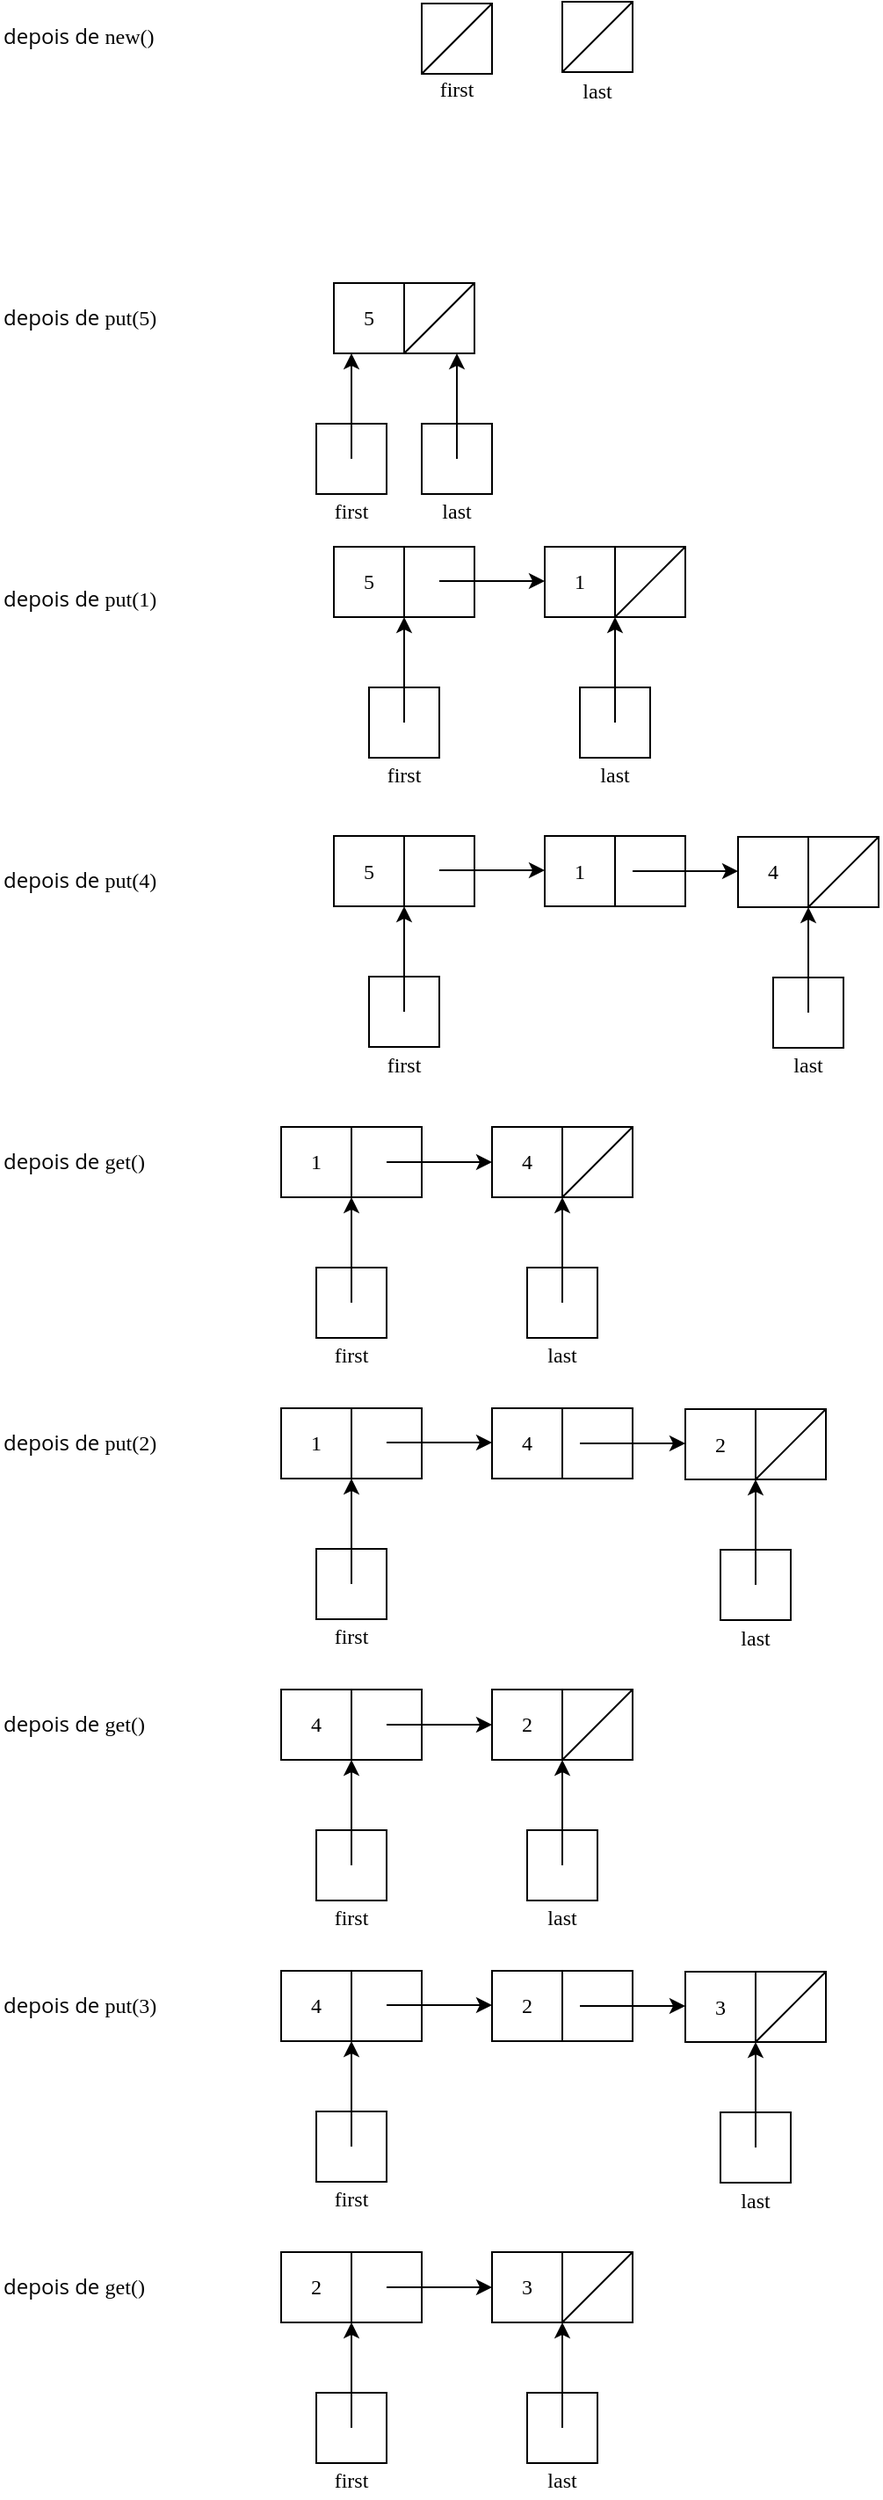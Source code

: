 <mxfile scale="1" border="0" version="15.6.8" type="device"><diagram id="OEH6ToBG8i4cKks4ZJvt" name="Page-1"><mxGraphModel dx="733" dy="744" grid="1" gridSize="10" guides="1" tooltips="1" connect="1" arrows="1" fold="1" page="1" pageScale="1" pageWidth="827" pageHeight="1169" math="0" shadow="0" extFonts="Oxygen Mono^https://fonts.googleapis.com/css?family=Oxygen+Mono"><root><mxCell id="0"/><mxCell id="1" parent="0"/><mxCell id="CqSMwxlkrKy5PvuDRAtG-7" value="" style="rounded=0;whiteSpace=wrap;html=1;" parent="1" vertex="1"><mxGeometry x="360" y="40" width="40" height="40" as="geometry"/></mxCell><mxCell id="CqSMwxlkrKy5PvuDRAtG-9" value="" style="endArrow=none;html=1;entryX=1;entryY=0;entryDx=0;entryDy=0;exitX=0;exitY=1;exitDx=0;exitDy=0;" parent="1" source="CqSMwxlkrKy5PvuDRAtG-7" target="CqSMwxlkrKy5PvuDRAtG-7" edge="1"><mxGeometry width="50" height="50" relative="1" as="geometry"><mxPoint x="80" y="130" as="sourcePoint"/><mxPoint x="130" y="80" as="targetPoint"/></mxGeometry></mxCell><mxCell id="2" value="&lt;font face=&quot;open sans&quot;&gt;depois de &lt;/font&gt;&lt;font face=&quot;Oxygen Mono&quot;&gt;new()&lt;/font&gt;" style="text;html=1;strokeColor=none;fillColor=none;align=left;verticalAlign=middle;whiteSpace=wrap;rounded=0;" parent="1" vertex="1"><mxGeometry x="40" y="40" width="160" height="40" as="geometry"/></mxCell><mxCell id="5" value="" style="rounded=0;whiteSpace=wrap;html=1;" parent="1" vertex="1"><mxGeometry x="270" y="200" width="40" height="40" as="geometry"/></mxCell><mxCell id="6" value="5" style="rounded=0;whiteSpace=wrap;html=1;fontFamily=Oxygen Mono;FType=g;" parent="1" vertex="1"><mxGeometry x="230" y="200" width="40" height="40" as="geometry"/></mxCell><mxCell id="7" value="" style="endArrow=none;html=1;entryX=1;entryY=0;entryDx=0;entryDy=0;exitX=0;exitY=1;exitDx=0;exitDy=0;" parent="1" source="5" target="5" edge="1"><mxGeometry width="50" height="50" relative="1" as="geometry"><mxPoint x="-10" y="290" as="sourcePoint"/><mxPoint x="40" y="240" as="targetPoint"/></mxGeometry></mxCell><mxCell id="8" value="" style="rounded=0;whiteSpace=wrap;html=1;" parent="1" vertex="1"><mxGeometry x="220" y="280" width="40" height="40" as="geometry"/></mxCell><mxCell id="9" value="" style="endArrow=classic;html=1;entryX=1;entryY=1;entryDx=0;entryDy=0;" parent="1" edge="1"><mxGeometry width="50" height="50" relative="1" as="geometry"><mxPoint x="240" y="300" as="sourcePoint"/><mxPoint x="240" y="240" as="targetPoint"/></mxGeometry></mxCell><mxCell id="11" value="&lt;font face=&quot;Oxygen Mono&quot;&gt;first&lt;/font&gt;" style="text;html=1;strokeColor=none;fillColor=none;align=center;verticalAlign=middle;whiteSpace=wrap;rounded=0;" parent="1" vertex="1"><mxGeometry x="220" y="320" width="40" height="20" as="geometry"/></mxCell><mxCell id="30" value="" style="rounded=0;whiteSpace=wrap;html=1;" parent="1" vertex="1"><mxGeometry x="240" y="680" width="40" height="40" as="geometry"/></mxCell><mxCell id="31" value="1" style="rounded=0;whiteSpace=wrap;html=1;fontFamily=Oxygen Mono;FType=g;" parent="1" vertex="1"><mxGeometry x="200" y="680" width="40" height="40" as="geometry"/></mxCell><mxCell id="32" value="" style="rounded=0;whiteSpace=wrap;html=1;" parent="1" vertex="1"><mxGeometry x="360" y="680" width="40" height="40" as="geometry"/></mxCell><mxCell id="33" value="4" style="rounded=0;whiteSpace=wrap;html=1;fontFamily=Oxygen Mono;FType=g;" parent="1" vertex="1"><mxGeometry x="320" y="680" width="40" height="40" as="geometry"/></mxCell><mxCell id="34" value="" style="endArrow=none;html=1;entryX=1;entryY=0;entryDx=0;entryDy=0;exitX=0;exitY=1;exitDx=0;exitDy=0;" parent="1" source="32" target="32" edge="1"><mxGeometry width="50" height="50" relative="1" as="geometry"><mxPoint x="80" y="770" as="sourcePoint"/><mxPoint x="130" y="720" as="targetPoint"/></mxGeometry></mxCell><mxCell id="35" value="" style="rounded=0;whiteSpace=wrap;html=1;" parent="1" vertex="1"><mxGeometry x="220" y="760" width="40" height="40" as="geometry"/></mxCell><mxCell id="36" value="" style="endArrow=classic;html=1;entryX=1;entryY=1;entryDx=0;entryDy=0;" parent="1" edge="1"><mxGeometry width="50" height="50" relative="1" as="geometry"><mxPoint x="240" y="780" as="sourcePoint"/><mxPoint x="240" y="720" as="targetPoint"/></mxGeometry></mxCell><mxCell id="37" value="" style="endArrow=classic;html=1;entryX=0;entryY=0.5;entryDx=0;entryDy=0;" parent="1" target="33" edge="1"><mxGeometry width="50" height="50" relative="1" as="geometry"><mxPoint x="260" y="700" as="sourcePoint"/><mxPoint x="210" y="710" as="targetPoint"/></mxGeometry></mxCell><mxCell id="38" value="&lt;font face=&quot;Oxygen Mono&quot;&gt;first&lt;/font&gt;" style="text;html=1;strokeColor=none;fillColor=none;align=center;verticalAlign=middle;whiteSpace=wrap;rounded=0;" parent="1" vertex="1"><mxGeometry x="220" y="800" width="40" height="20" as="geometry"/></mxCell><mxCell id="48" value="" style="rounded=0;whiteSpace=wrap;html=1;" parent="1" vertex="1"><mxGeometry x="240" y="1000" width="40" height="40" as="geometry"/></mxCell><mxCell id="49" value="4" style="rounded=0;whiteSpace=wrap;html=1;fontFamily=Oxygen Mono;FType=g;" parent="1" vertex="1"><mxGeometry x="200" y="1000" width="40" height="40" as="geometry"/></mxCell><mxCell id="50" value="" style="rounded=0;whiteSpace=wrap;html=1;" parent="1" vertex="1"><mxGeometry x="360" y="1000" width="40" height="40" as="geometry"/></mxCell><mxCell id="51" value="2" style="rounded=0;whiteSpace=wrap;html=1;fontFamily=Oxygen Mono;FType=g;" parent="1" vertex="1"><mxGeometry x="320" y="1000" width="40" height="40" as="geometry"/></mxCell><mxCell id="52" value="" style="endArrow=none;html=1;entryX=1;entryY=0;entryDx=0;entryDy=0;exitX=0;exitY=1;exitDx=0;exitDy=0;" parent="1" source="50" target="50" edge="1"><mxGeometry width="50" height="50" relative="1" as="geometry"><mxPoint x="80" y="1090" as="sourcePoint"/><mxPoint x="130" y="1040" as="targetPoint"/></mxGeometry></mxCell><mxCell id="53" value="" style="rounded=0;whiteSpace=wrap;html=1;" parent="1" vertex="1"><mxGeometry x="220" y="1080" width="40" height="40" as="geometry"/></mxCell><mxCell id="54" value="" style="endArrow=classic;html=1;entryX=1;entryY=1;entryDx=0;entryDy=0;" parent="1" edge="1"><mxGeometry width="50" height="50" relative="1" as="geometry"><mxPoint x="240" y="1100" as="sourcePoint"/><mxPoint x="240" y="1040" as="targetPoint"/></mxGeometry></mxCell><mxCell id="55" value="" style="endArrow=classic;html=1;entryX=0;entryY=0.5;entryDx=0;entryDy=0;" parent="1" target="51" edge="1"><mxGeometry width="50" height="50" relative="1" as="geometry"><mxPoint x="260" y="1020" as="sourcePoint"/><mxPoint x="210" y="1030" as="targetPoint"/></mxGeometry></mxCell><mxCell id="56" value="&lt;font face=&quot;Oxygen Mono&quot;&gt;first&lt;/font&gt;" style="text;html=1;strokeColor=none;fillColor=none;align=center;verticalAlign=middle;whiteSpace=wrap;rounded=0;" parent="1" vertex="1"><mxGeometry x="220" y="1120" width="40" height="20" as="geometry"/></mxCell><mxCell id="66" value="" style="rounded=0;whiteSpace=wrap;html=1;" parent="1" vertex="1"><mxGeometry x="240" y="1320" width="40" height="40" as="geometry"/></mxCell><mxCell id="67" value="2" style="rounded=0;whiteSpace=wrap;html=1;fontFamily=Oxygen Mono;FType=g;" parent="1" vertex="1"><mxGeometry x="200" y="1320" width="40" height="40" as="geometry"/></mxCell><mxCell id="68" value="" style="rounded=0;whiteSpace=wrap;html=1;" parent="1" vertex="1"><mxGeometry x="360" y="1320" width="40" height="40" as="geometry"/></mxCell><mxCell id="69" value="3" style="rounded=0;whiteSpace=wrap;html=1;fontFamily=Oxygen Mono;FType=g;" parent="1" vertex="1"><mxGeometry x="320" y="1320" width="40" height="40" as="geometry"/></mxCell><mxCell id="70" value="" style="endArrow=none;html=1;entryX=1;entryY=0;entryDx=0;entryDy=0;exitX=0;exitY=1;exitDx=0;exitDy=0;" parent="1" source="68" target="68" edge="1"><mxGeometry width="50" height="50" relative="1" as="geometry"><mxPoint x="80" y="1410" as="sourcePoint"/><mxPoint x="130" y="1360" as="targetPoint"/></mxGeometry></mxCell><mxCell id="71" value="" style="rounded=0;whiteSpace=wrap;html=1;" parent="1" vertex="1"><mxGeometry x="220" y="1400" width="40" height="40" as="geometry"/></mxCell><mxCell id="72" value="" style="endArrow=classic;html=1;entryX=1;entryY=1;entryDx=0;entryDy=0;" parent="1" edge="1"><mxGeometry width="50" height="50" relative="1" as="geometry"><mxPoint x="240" y="1420" as="sourcePoint"/><mxPoint x="240" y="1360" as="targetPoint"/></mxGeometry></mxCell><mxCell id="73" value="" style="endArrow=classic;html=1;entryX=0;entryY=0.5;entryDx=0;entryDy=0;" parent="1" target="69" edge="1"><mxGeometry width="50" height="50" relative="1" as="geometry"><mxPoint x="260" y="1340" as="sourcePoint"/><mxPoint x="210" y="1350" as="targetPoint"/></mxGeometry></mxCell><mxCell id="74" value="&lt;font face=&quot;Oxygen Mono&quot;&gt;first&lt;/font&gt;" style="text;html=1;strokeColor=none;fillColor=none;align=center;verticalAlign=middle;whiteSpace=wrap;rounded=0;" parent="1" vertex="1"><mxGeometry x="220" y="1440" width="40" height="20" as="geometry"/></mxCell><mxCell id="75" value="&lt;font face=&quot;open sans&quot;&gt;depois de &lt;/font&gt;&lt;font face=&quot;Oxygen Mono&quot;&gt;put(5)&lt;/font&gt;" style="text;html=1;strokeColor=none;fillColor=none;align=left;verticalAlign=middle;whiteSpace=wrap;rounded=0;" parent="1" vertex="1"><mxGeometry x="40" y="200" width="160" height="40" as="geometry"/></mxCell><mxCell id="76" value="&lt;font face=&quot;open sans&quot;&gt;depois de &lt;/font&gt;&lt;font face=&quot;Oxygen Mono&quot;&gt;put(1)&lt;/font&gt;" style="text;html=1;strokeColor=none;fillColor=none;align=left;verticalAlign=middle;whiteSpace=wrap;rounded=0;" parent="1" vertex="1"><mxGeometry x="40" y="360" width="160" height="40" as="geometry"/></mxCell><mxCell id="77" value="&lt;font face=&quot;open sans&quot;&gt;depois de &lt;/font&gt;&lt;font face=&quot;Oxygen Mono&quot;&gt;put(4)&lt;/font&gt;" style="text;html=1;strokeColor=none;fillColor=none;align=left;verticalAlign=middle;whiteSpace=wrap;rounded=0;" parent="1" vertex="1"><mxGeometry x="40" y="520" width="160" height="40" as="geometry"/></mxCell><mxCell id="78" value="&lt;font face=&quot;open sans&quot;&gt;depois de &lt;/font&gt;&lt;span style=&quot;font-family: &amp;#34;oxygen mono&amp;#34;&quot;&gt;get()&lt;/span&gt;" style="text;html=1;strokeColor=none;fillColor=none;align=left;verticalAlign=middle;whiteSpace=wrap;rounded=0;" parent="1" vertex="1"><mxGeometry x="40" y="680" width="160" height="40" as="geometry"/></mxCell><mxCell id="79" value="&lt;font face=&quot;open sans&quot;&gt;depois de &lt;/font&gt;&lt;font face=&quot;Oxygen Mono&quot;&gt;put(2)&lt;/font&gt;" style="text;html=1;strokeColor=none;fillColor=none;align=left;verticalAlign=middle;whiteSpace=wrap;rounded=0;" parent="1" vertex="1"><mxGeometry x="40" y="840" width="160" height="40" as="geometry"/></mxCell><mxCell id="80" value="&lt;font face=&quot;open sans&quot;&gt;depois de &lt;/font&gt;&lt;span style=&quot;font-family: &amp;#34;oxygen mono&amp;#34;&quot;&gt;get()&lt;/span&gt;" style="text;html=1;strokeColor=none;fillColor=none;align=left;verticalAlign=middle;whiteSpace=wrap;rounded=0;" parent="1" vertex="1"><mxGeometry x="40" y="1000" width="160" height="40" as="geometry"/></mxCell><mxCell id="81" value="&lt;font face=&quot;open sans&quot;&gt;depois de &lt;/font&gt;&lt;font face=&quot;Oxygen Mono&quot;&gt;p&lt;/font&gt;&lt;span style=&quot;font-family: &amp;#34;oxygen mono&amp;#34;&quot;&gt;ut(3)&lt;/span&gt;" style="text;html=1;strokeColor=none;fillColor=none;align=left;verticalAlign=middle;whiteSpace=wrap;rounded=0;" parent="1" vertex="1"><mxGeometry x="40" y="1160" width="160" height="40" as="geometry"/></mxCell><mxCell id="82" value="&lt;font face=&quot;open sans&quot;&gt;depois de &lt;/font&gt;&lt;font face=&quot;Oxygen Mono&quot;&gt;get()&lt;/font&gt;" style="text;html=1;strokeColor=none;fillColor=none;align=left;verticalAlign=middle;whiteSpace=wrap;rounded=0;" parent="1" vertex="1"><mxGeometry x="40" y="1320" width="160" height="40" as="geometry"/></mxCell><mxCell id="gz9V0_7za3sPb54NZIRG-82" value="" style="rounded=0;whiteSpace=wrap;html=1;" vertex="1" parent="1"><mxGeometry x="280" y="41" width="40" height="40" as="geometry"/></mxCell><mxCell id="gz9V0_7za3sPb54NZIRG-83" value="" style="endArrow=none;html=1;entryX=1;entryY=0;entryDx=0;entryDy=0;exitX=0;exitY=1;exitDx=0;exitDy=0;" edge="1" parent="1" source="gz9V0_7za3sPb54NZIRG-82" target="gz9V0_7za3sPb54NZIRG-82"><mxGeometry width="50" height="50" relative="1" as="geometry"><mxPoint y="131" as="sourcePoint"/><mxPoint x="50" y="81" as="targetPoint"/></mxGeometry></mxCell><mxCell id="gz9V0_7za3sPb54NZIRG-84" value="&lt;font face=&quot;Oxygen Mono&quot;&gt;first&lt;/font&gt;" style="text;html=1;strokeColor=none;fillColor=none;align=center;verticalAlign=middle;whiteSpace=wrap;rounded=0;" vertex="1" parent="1"><mxGeometry x="280" y="80" width="40" height="20" as="geometry"/></mxCell><mxCell id="gz9V0_7za3sPb54NZIRG-85" value="&lt;font face=&quot;Oxygen Mono&quot;&gt;last&lt;/font&gt;" style="text;html=1;strokeColor=none;fillColor=none;align=center;verticalAlign=middle;whiteSpace=wrap;rounded=0;" vertex="1" parent="1"><mxGeometry x="360" y="81" width="40" height="20" as="geometry"/></mxCell><mxCell id="gz9V0_7za3sPb54NZIRG-86" value="" style="rounded=0;whiteSpace=wrap;html=1;" vertex="1" parent="1"><mxGeometry x="280" y="280" width="40" height="40" as="geometry"/></mxCell><mxCell id="gz9V0_7za3sPb54NZIRG-87" value="" style="endArrow=classic;html=1;entryX=1;entryY=1;entryDx=0;entryDy=0;" edge="1" parent="1"><mxGeometry width="50" height="50" relative="1" as="geometry"><mxPoint x="300" y="300" as="sourcePoint"/><mxPoint x="300" y="240" as="targetPoint"/></mxGeometry></mxCell><mxCell id="gz9V0_7za3sPb54NZIRG-88" value="&lt;font face=&quot;Oxygen Mono&quot;&gt;last&lt;/font&gt;" style="text;html=1;strokeColor=none;fillColor=none;align=center;verticalAlign=middle;whiteSpace=wrap;rounded=0;" vertex="1" parent="1"><mxGeometry x="280" y="320" width="40" height="20" as="geometry"/></mxCell><mxCell id="gz9V0_7za3sPb54NZIRG-89" value="" style="rounded=0;whiteSpace=wrap;html=1;" vertex="1" parent="1"><mxGeometry x="270" y="350" width="40" height="40" as="geometry"/></mxCell><mxCell id="gz9V0_7za3sPb54NZIRG-90" value="5" style="rounded=0;whiteSpace=wrap;html=1;fontFamily=Oxygen Mono;FType=g;" vertex="1" parent="1"><mxGeometry x="230" y="350" width="40" height="40" as="geometry"/></mxCell><mxCell id="gz9V0_7za3sPb54NZIRG-92" value="" style="rounded=0;whiteSpace=wrap;html=1;" vertex="1" parent="1"><mxGeometry x="250" y="430" width="40" height="40" as="geometry"/></mxCell><mxCell id="gz9V0_7za3sPb54NZIRG-93" value="" style="endArrow=classic;html=1;entryX=1;entryY=1;entryDx=0;entryDy=0;" edge="1" parent="1"><mxGeometry width="50" height="50" relative="1" as="geometry"><mxPoint x="270" y="450" as="sourcePoint"/><mxPoint x="270" y="390" as="targetPoint"/></mxGeometry></mxCell><mxCell id="gz9V0_7za3sPb54NZIRG-94" value="&lt;font face=&quot;Oxygen Mono&quot;&gt;first&lt;/font&gt;" style="text;html=1;strokeColor=none;fillColor=none;align=center;verticalAlign=middle;whiteSpace=wrap;rounded=0;" vertex="1" parent="1"><mxGeometry x="250" y="470" width="40" height="20" as="geometry"/></mxCell><mxCell id="gz9V0_7za3sPb54NZIRG-95" value="" style="rounded=0;whiteSpace=wrap;html=1;" vertex="1" parent="1"><mxGeometry x="370" y="430" width="40" height="40" as="geometry"/></mxCell><mxCell id="gz9V0_7za3sPb54NZIRG-96" value="" style="endArrow=classic;html=1;entryX=1;entryY=1;entryDx=0;entryDy=0;" edge="1" parent="1"><mxGeometry width="50" height="50" relative="1" as="geometry"><mxPoint x="390" y="450" as="sourcePoint"/><mxPoint x="390" y="390" as="targetPoint"/></mxGeometry></mxCell><mxCell id="gz9V0_7za3sPb54NZIRG-97" value="&lt;font face=&quot;Oxygen Mono&quot;&gt;last&lt;/font&gt;" style="text;html=1;strokeColor=none;fillColor=none;align=center;verticalAlign=middle;whiteSpace=wrap;rounded=0;" vertex="1" parent="1"><mxGeometry x="370" y="470" width="40" height="20" as="geometry"/></mxCell><mxCell id="gz9V0_7za3sPb54NZIRG-98" value="" style="endArrow=classic;html=1;entryX=0;entryY=0.5;entryDx=0;entryDy=0;" edge="1" parent="1"><mxGeometry width="50" height="50" relative="1" as="geometry"><mxPoint x="290" y="369.5" as="sourcePoint"/><mxPoint x="350" y="369.5" as="targetPoint"/></mxGeometry></mxCell><mxCell id="gz9V0_7za3sPb54NZIRG-99" value="" style="rounded=0;whiteSpace=wrap;html=1;" vertex="1" parent="1"><mxGeometry x="390" y="350" width="40" height="40" as="geometry"/></mxCell><mxCell id="gz9V0_7za3sPb54NZIRG-100" value="1" style="rounded=0;whiteSpace=wrap;html=1;fontFamily=Oxygen Mono;FType=g;" vertex="1" parent="1"><mxGeometry x="350" y="350" width="40" height="40" as="geometry"/></mxCell><mxCell id="gz9V0_7za3sPb54NZIRG-102" value="" style="endArrow=none;html=1;entryX=1;entryY=0;entryDx=0;entryDy=0;exitX=0;exitY=1;exitDx=0;exitDy=0;" edge="1" parent="1"><mxGeometry width="50" height="50" relative="1" as="geometry"><mxPoint x="390" y="390" as="sourcePoint"/><mxPoint x="430" y="350" as="targetPoint"/><Array as="points"><mxPoint x="420" y="360"/></Array></mxGeometry></mxCell><mxCell id="gz9V0_7za3sPb54NZIRG-103" value="" style="rounded=0;whiteSpace=wrap;html=1;" vertex="1" parent="1"><mxGeometry x="270" y="514.5" width="40" height="40" as="geometry"/></mxCell><mxCell id="gz9V0_7za3sPb54NZIRG-104" value="5" style="rounded=0;whiteSpace=wrap;html=1;fontFamily=Oxygen Mono;FType=g;" vertex="1" parent="1"><mxGeometry x="230" y="514.5" width="40" height="40" as="geometry"/></mxCell><mxCell id="gz9V0_7za3sPb54NZIRG-105" value="" style="rounded=0;whiteSpace=wrap;html=1;" vertex="1" parent="1"><mxGeometry x="250" y="594.5" width="40" height="40" as="geometry"/></mxCell><mxCell id="gz9V0_7za3sPb54NZIRG-106" value="" style="endArrow=classic;html=1;entryX=1;entryY=1;entryDx=0;entryDy=0;" edge="1" parent="1"><mxGeometry width="50" height="50" relative="1" as="geometry"><mxPoint x="270" y="614.5" as="sourcePoint"/><mxPoint x="270" y="554.5" as="targetPoint"/></mxGeometry></mxCell><mxCell id="gz9V0_7za3sPb54NZIRG-107" value="&lt;font face=&quot;Oxygen Mono&quot;&gt;first&lt;/font&gt;" style="text;html=1;strokeColor=none;fillColor=none;align=center;verticalAlign=middle;whiteSpace=wrap;rounded=0;" vertex="1" parent="1"><mxGeometry x="250" y="634.5" width="40" height="20" as="geometry"/></mxCell><mxCell id="gz9V0_7za3sPb54NZIRG-111" value="" style="endArrow=classic;html=1;entryX=0;entryY=0.5;entryDx=0;entryDy=0;" edge="1" parent="1"><mxGeometry width="50" height="50" relative="1" as="geometry"><mxPoint x="290" y="534" as="sourcePoint"/><mxPoint x="350" y="534" as="targetPoint"/></mxGeometry></mxCell><mxCell id="gz9V0_7za3sPb54NZIRG-112" value="" style="rounded=0;whiteSpace=wrap;html=1;" vertex="1" parent="1"><mxGeometry x="390" y="514.5" width="40" height="40" as="geometry"/></mxCell><mxCell id="gz9V0_7za3sPb54NZIRG-113" value="1" style="rounded=0;whiteSpace=wrap;html=1;fontFamily=Oxygen Mono;FType=g;" vertex="1" parent="1"><mxGeometry x="350" y="514.5" width="40" height="40" as="geometry"/></mxCell><mxCell id="gz9V0_7za3sPb54NZIRG-115" value="" style="rounded=0;whiteSpace=wrap;html=1;" vertex="1" parent="1"><mxGeometry x="480" y="595" width="40" height="40" as="geometry"/></mxCell><mxCell id="gz9V0_7za3sPb54NZIRG-116" value="" style="endArrow=classic;html=1;entryX=1;entryY=1;entryDx=0;entryDy=0;" edge="1" parent="1"><mxGeometry width="50" height="50" relative="1" as="geometry"><mxPoint x="500" y="615" as="sourcePoint"/><mxPoint x="500" y="555" as="targetPoint"/></mxGeometry></mxCell><mxCell id="gz9V0_7za3sPb54NZIRG-117" value="&lt;font face=&quot;Oxygen Mono&quot;&gt;last&lt;/font&gt;" style="text;html=1;strokeColor=none;fillColor=none;align=center;verticalAlign=middle;whiteSpace=wrap;rounded=0;" vertex="1" parent="1"><mxGeometry x="480" y="635" width="40" height="20" as="geometry"/></mxCell><mxCell id="gz9V0_7za3sPb54NZIRG-118" value="" style="rounded=0;whiteSpace=wrap;html=1;" vertex="1" parent="1"><mxGeometry x="500" y="515" width="40" height="40" as="geometry"/></mxCell><mxCell id="gz9V0_7za3sPb54NZIRG-119" value="4" style="rounded=0;whiteSpace=wrap;html=1;fontFamily=Oxygen Mono;FType=g;" vertex="1" parent="1"><mxGeometry x="460" y="515" width="40" height="40" as="geometry"/></mxCell><mxCell id="gz9V0_7za3sPb54NZIRG-120" value="" style="endArrow=none;html=1;entryX=1;entryY=0;entryDx=0;entryDy=0;exitX=0;exitY=1;exitDx=0;exitDy=0;" edge="1" parent="1"><mxGeometry width="50" height="50" relative="1" as="geometry"><mxPoint x="500" y="555" as="sourcePoint"/><mxPoint x="540" y="515" as="targetPoint"/><Array as="points"><mxPoint x="530" y="525"/></Array></mxGeometry></mxCell><mxCell id="gz9V0_7za3sPb54NZIRG-121" value="" style="endArrow=classic;html=1;entryX=0;entryY=0.5;entryDx=0;entryDy=0;" edge="1" parent="1"><mxGeometry width="50" height="50" relative="1" as="geometry"><mxPoint x="400" y="534.5" as="sourcePoint"/><mxPoint x="460" y="534.5" as="targetPoint"/></mxGeometry></mxCell><mxCell id="gz9V0_7za3sPb54NZIRG-122" value="" style="rounded=0;whiteSpace=wrap;html=1;" vertex="1" parent="1"><mxGeometry x="340" y="760" width="40" height="40" as="geometry"/></mxCell><mxCell id="gz9V0_7za3sPb54NZIRG-123" value="" style="endArrow=classic;html=1;entryX=1;entryY=1;entryDx=0;entryDy=0;" edge="1" parent="1"><mxGeometry width="50" height="50" relative="1" as="geometry"><mxPoint x="360" y="780" as="sourcePoint"/><mxPoint x="360" y="720" as="targetPoint"/></mxGeometry></mxCell><mxCell id="gz9V0_7za3sPb54NZIRG-124" value="&lt;font face=&quot;Oxygen Mono&quot;&gt;last&lt;/font&gt;" style="text;html=1;strokeColor=none;fillColor=none;align=center;verticalAlign=middle;whiteSpace=wrap;rounded=0;" vertex="1" parent="1"><mxGeometry x="340" y="800" width="40" height="20" as="geometry"/></mxCell><mxCell id="gz9V0_7za3sPb54NZIRG-140" value="" style="rounded=0;whiteSpace=wrap;html=1;" vertex="1" parent="1"><mxGeometry x="240" y="840" width="40" height="40" as="geometry"/></mxCell><mxCell id="gz9V0_7za3sPb54NZIRG-141" value="1" style="rounded=0;whiteSpace=wrap;html=1;fontFamily=Oxygen Mono;FType=g;" vertex="1" parent="1"><mxGeometry x="200" y="840" width="40" height="40" as="geometry"/></mxCell><mxCell id="gz9V0_7za3sPb54NZIRG-142" value="" style="rounded=0;whiteSpace=wrap;html=1;" vertex="1" parent="1"><mxGeometry x="220" y="920" width="40" height="40" as="geometry"/></mxCell><mxCell id="gz9V0_7za3sPb54NZIRG-143" value="" style="endArrow=classic;html=1;entryX=1;entryY=1;entryDx=0;entryDy=0;" edge="1" parent="1"><mxGeometry width="50" height="50" relative="1" as="geometry"><mxPoint x="240" y="940" as="sourcePoint"/><mxPoint x="240" y="880" as="targetPoint"/></mxGeometry></mxCell><mxCell id="gz9V0_7za3sPb54NZIRG-144" value="&lt;font face=&quot;Oxygen Mono&quot;&gt;first&lt;/font&gt;" style="text;html=1;strokeColor=none;fillColor=none;align=center;verticalAlign=middle;whiteSpace=wrap;rounded=0;" vertex="1" parent="1"><mxGeometry x="220" y="960" width="40" height="20" as="geometry"/></mxCell><mxCell id="gz9V0_7za3sPb54NZIRG-145" value="" style="endArrow=classic;html=1;entryX=0;entryY=0.5;entryDx=0;entryDy=0;" edge="1" parent="1"><mxGeometry width="50" height="50" relative="1" as="geometry"><mxPoint x="260" y="859.5" as="sourcePoint"/><mxPoint x="320" y="859.5" as="targetPoint"/></mxGeometry></mxCell><mxCell id="gz9V0_7za3sPb54NZIRG-146" value="" style="rounded=0;whiteSpace=wrap;html=1;" vertex="1" parent="1"><mxGeometry x="360" y="840" width="40" height="40" as="geometry"/></mxCell><mxCell id="gz9V0_7za3sPb54NZIRG-147" value="4" style="rounded=0;whiteSpace=wrap;html=1;fontFamily=Oxygen Mono;FType=g;" vertex="1" parent="1"><mxGeometry x="320" y="840" width="40" height="40" as="geometry"/></mxCell><mxCell id="gz9V0_7za3sPb54NZIRG-148" value="" style="rounded=0;whiteSpace=wrap;html=1;" vertex="1" parent="1"><mxGeometry x="450" y="920.5" width="40" height="40" as="geometry"/></mxCell><mxCell id="gz9V0_7za3sPb54NZIRG-149" value="" style="endArrow=classic;html=1;entryX=1;entryY=1;entryDx=0;entryDy=0;" edge="1" parent="1"><mxGeometry width="50" height="50" relative="1" as="geometry"><mxPoint x="470" y="940.5" as="sourcePoint"/><mxPoint x="470" y="880.5" as="targetPoint"/></mxGeometry></mxCell><mxCell id="gz9V0_7za3sPb54NZIRG-150" value="&lt;font face=&quot;Oxygen Mono&quot;&gt;last&lt;/font&gt;" style="text;html=1;strokeColor=none;fillColor=none;align=center;verticalAlign=middle;whiteSpace=wrap;rounded=0;" vertex="1" parent="1"><mxGeometry x="450" y="960.5" width="40" height="20" as="geometry"/></mxCell><mxCell id="gz9V0_7za3sPb54NZIRG-151" value="" style="rounded=0;whiteSpace=wrap;html=1;" vertex="1" parent="1"><mxGeometry x="470" y="840.5" width="40" height="40" as="geometry"/></mxCell><mxCell id="gz9V0_7za3sPb54NZIRG-152" value="2" style="rounded=0;whiteSpace=wrap;html=1;fontFamily=Oxygen Mono;FType=g;" vertex="1" parent="1"><mxGeometry x="430" y="840.5" width="40" height="40" as="geometry"/></mxCell><mxCell id="gz9V0_7za3sPb54NZIRG-153" value="" style="endArrow=none;html=1;entryX=1;entryY=0;entryDx=0;entryDy=0;exitX=0;exitY=1;exitDx=0;exitDy=0;" edge="1" parent="1"><mxGeometry width="50" height="50" relative="1" as="geometry"><mxPoint x="470" y="880.5" as="sourcePoint"/><mxPoint x="510" y="840.5" as="targetPoint"/><Array as="points"><mxPoint x="500" y="850.5"/></Array></mxGeometry></mxCell><mxCell id="gz9V0_7za3sPb54NZIRG-154" value="" style="endArrow=classic;html=1;entryX=0;entryY=0.5;entryDx=0;entryDy=0;" edge="1" parent="1"><mxGeometry width="50" height="50" relative="1" as="geometry"><mxPoint x="370" y="860" as="sourcePoint"/><mxPoint x="430" y="860" as="targetPoint"/></mxGeometry></mxCell><mxCell id="gz9V0_7za3sPb54NZIRG-155" value="" style="rounded=0;whiteSpace=wrap;html=1;" vertex="1" parent="1"><mxGeometry x="340" y="1080" width="40" height="40" as="geometry"/></mxCell><mxCell id="gz9V0_7za3sPb54NZIRG-156" value="" style="endArrow=classic;html=1;entryX=1;entryY=1;entryDx=0;entryDy=0;" edge="1" parent="1"><mxGeometry width="50" height="50" relative="1" as="geometry"><mxPoint x="360" y="1100" as="sourcePoint"/><mxPoint x="360" y="1040" as="targetPoint"/></mxGeometry></mxCell><mxCell id="gz9V0_7za3sPb54NZIRG-157" value="&lt;font face=&quot;Oxygen Mono&quot;&gt;last&lt;/font&gt;" style="text;html=1;strokeColor=none;fillColor=none;align=center;verticalAlign=middle;whiteSpace=wrap;rounded=0;" vertex="1" parent="1"><mxGeometry x="340" y="1120" width="40" height="20" as="geometry"/></mxCell><mxCell id="gz9V0_7za3sPb54NZIRG-158" value="" style="rounded=0;whiteSpace=wrap;html=1;" vertex="1" parent="1"><mxGeometry x="240" y="1160" width="40" height="40" as="geometry"/></mxCell><mxCell id="gz9V0_7za3sPb54NZIRG-159" value="4" style="rounded=0;whiteSpace=wrap;html=1;fontFamily=Oxygen Mono;FType=g;" vertex="1" parent="1"><mxGeometry x="200" y="1160" width="40" height="40" as="geometry"/></mxCell><mxCell id="gz9V0_7za3sPb54NZIRG-160" value="" style="rounded=0;whiteSpace=wrap;html=1;" vertex="1" parent="1"><mxGeometry x="220" y="1240" width="40" height="40" as="geometry"/></mxCell><mxCell id="gz9V0_7za3sPb54NZIRG-161" value="" style="endArrow=classic;html=1;entryX=1;entryY=1;entryDx=0;entryDy=0;" edge="1" parent="1"><mxGeometry width="50" height="50" relative="1" as="geometry"><mxPoint x="240" y="1260" as="sourcePoint"/><mxPoint x="240" y="1200" as="targetPoint"/></mxGeometry></mxCell><mxCell id="gz9V0_7za3sPb54NZIRG-162" value="&lt;font face=&quot;Oxygen Mono&quot;&gt;first&lt;/font&gt;" style="text;html=1;strokeColor=none;fillColor=none;align=center;verticalAlign=middle;whiteSpace=wrap;rounded=0;" vertex="1" parent="1"><mxGeometry x="220" y="1280" width="40" height="20" as="geometry"/></mxCell><mxCell id="gz9V0_7za3sPb54NZIRG-163" value="" style="endArrow=classic;html=1;entryX=0;entryY=0.5;entryDx=0;entryDy=0;" edge="1" parent="1"><mxGeometry width="50" height="50" relative="1" as="geometry"><mxPoint x="260" y="1179.5" as="sourcePoint"/><mxPoint x="320" y="1179.5" as="targetPoint"/></mxGeometry></mxCell><mxCell id="gz9V0_7za3sPb54NZIRG-164" value="" style="rounded=0;whiteSpace=wrap;html=1;" vertex="1" parent="1"><mxGeometry x="360" y="1160" width="40" height="40" as="geometry"/></mxCell><mxCell id="gz9V0_7za3sPb54NZIRG-165" value="2" style="rounded=0;whiteSpace=wrap;html=1;fontFamily=Oxygen Mono;FType=g;" vertex="1" parent="1"><mxGeometry x="320" y="1160" width="40" height="40" as="geometry"/></mxCell><mxCell id="gz9V0_7za3sPb54NZIRG-166" value="" style="rounded=0;whiteSpace=wrap;html=1;" vertex="1" parent="1"><mxGeometry x="450" y="1240.5" width="40" height="40" as="geometry"/></mxCell><mxCell id="gz9V0_7za3sPb54NZIRG-167" value="" style="endArrow=classic;html=1;entryX=1;entryY=1;entryDx=0;entryDy=0;" edge="1" parent="1"><mxGeometry width="50" height="50" relative="1" as="geometry"><mxPoint x="470" y="1260.5" as="sourcePoint"/><mxPoint x="470" y="1200.5" as="targetPoint"/></mxGeometry></mxCell><mxCell id="gz9V0_7za3sPb54NZIRG-168" value="&lt;font face=&quot;Oxygen Mono&quot;&gt;last&lt;/font&gt;" style="text;html=1;strokeColor=none;fillColor=none;align=center;verticalAlign=middle;whiteSpace=wrap;rounded=0;" vertex="1" parent="1"><mxGeometry x="450" y="1280.5" width="40" height="20" as="geometry"/></mxCell><mxCell id="gz9V0_7za3sPb54NZIRG-169" value="" style="rounded=0;whiteSpace=wrap;html=1;" vertex="1" parent="1"><mxGeometry x="470" y="1160.5" width="40" height="40" as="geometry"/></mxCell><mxCell id="gz9V0_7za3sPb54NZIRG-170" value="3" style="rounded=0;whiteSpace=wrap;html=1;fontFamily=Oxygen Mono;FType=g;" vertex="1" parent="1"><mxGeometry x="430" y="1160.5" width="40" height="40" as="geometry"/></mxCell><mxCell id="gz9V0_7za3sPb54NZIRG-171" value="" style="endArrow=none;html=1;entryX=1;entryY=0;entryDx=0;entryDy=0;exitX=0;exitY=1;exitDx=0;exitDy=0;" edge="1" parent="1"><mxGeometry width="50" height="50" relative="1" as="geometry"><mxPoint x="470" y="1200.5" as="sourcePoint"/><mxPoint x="510" y="1160.5" as="targetPoint"/><Array as="points"><mxPoint x="500" y="1170.5"/></Array></mxGeometry></mxCell><mxCell id="gz9V0_7za3sPb54NZIRG-172" value="" style="endArrow=classic;html=1;entryX=0;entryY=0.5;entryDx=0;entryDy=0;" edge="1" parent="1"><mxGeometry width="50" height="50" relative="1" as="geometry"><mxPoint x="370" y="1180" as="sourcePoint"/><mxPoint x="430" y="1180" as="targetPoint"/></mxGeometry></mxCell><mxCell id="gz9V0_7za3sPb54NZIRG-173" value="" style="rounded=0;whiteSpace=wrap;html=1;" vertex="1" parent="1"><mxGeometry x="340" y="1400" width="40" height="40" as="geometry"/></mxCell><mxCell id="gz9V0_7za3sPb54NZIRG-174" value="" style="endArrow=classic;html=1;entryX=1;entryY=1;entryDx=0;entryDy=0;" edge="1" parent="1"><mxGeometry width="50" height="50" relative="1" as="geometry"><mxPoint x="360" y="1420" as="sourcePoint"/><mxPoint x="360" y="1360" as="targetPoint"/></mxGeometry></mxCell><mxCell id="gz9V0_7za3sPb54NZIRG-175" value="&lt;font face=&quot;Oxygen Mono&quot;&gt;last&lt;/font&gt;" style="text;html=1;strokeColor=none;fillColor=none;align=center;verticalAlign=middle;whiteSpace=wrap;rounded=0;" vertex="1" parent="1"><mxGeometry x="340" y="1440" width="40" height="20" as="geometry"/></mxCell></root></mxGraphModel></diagram></mxfile>